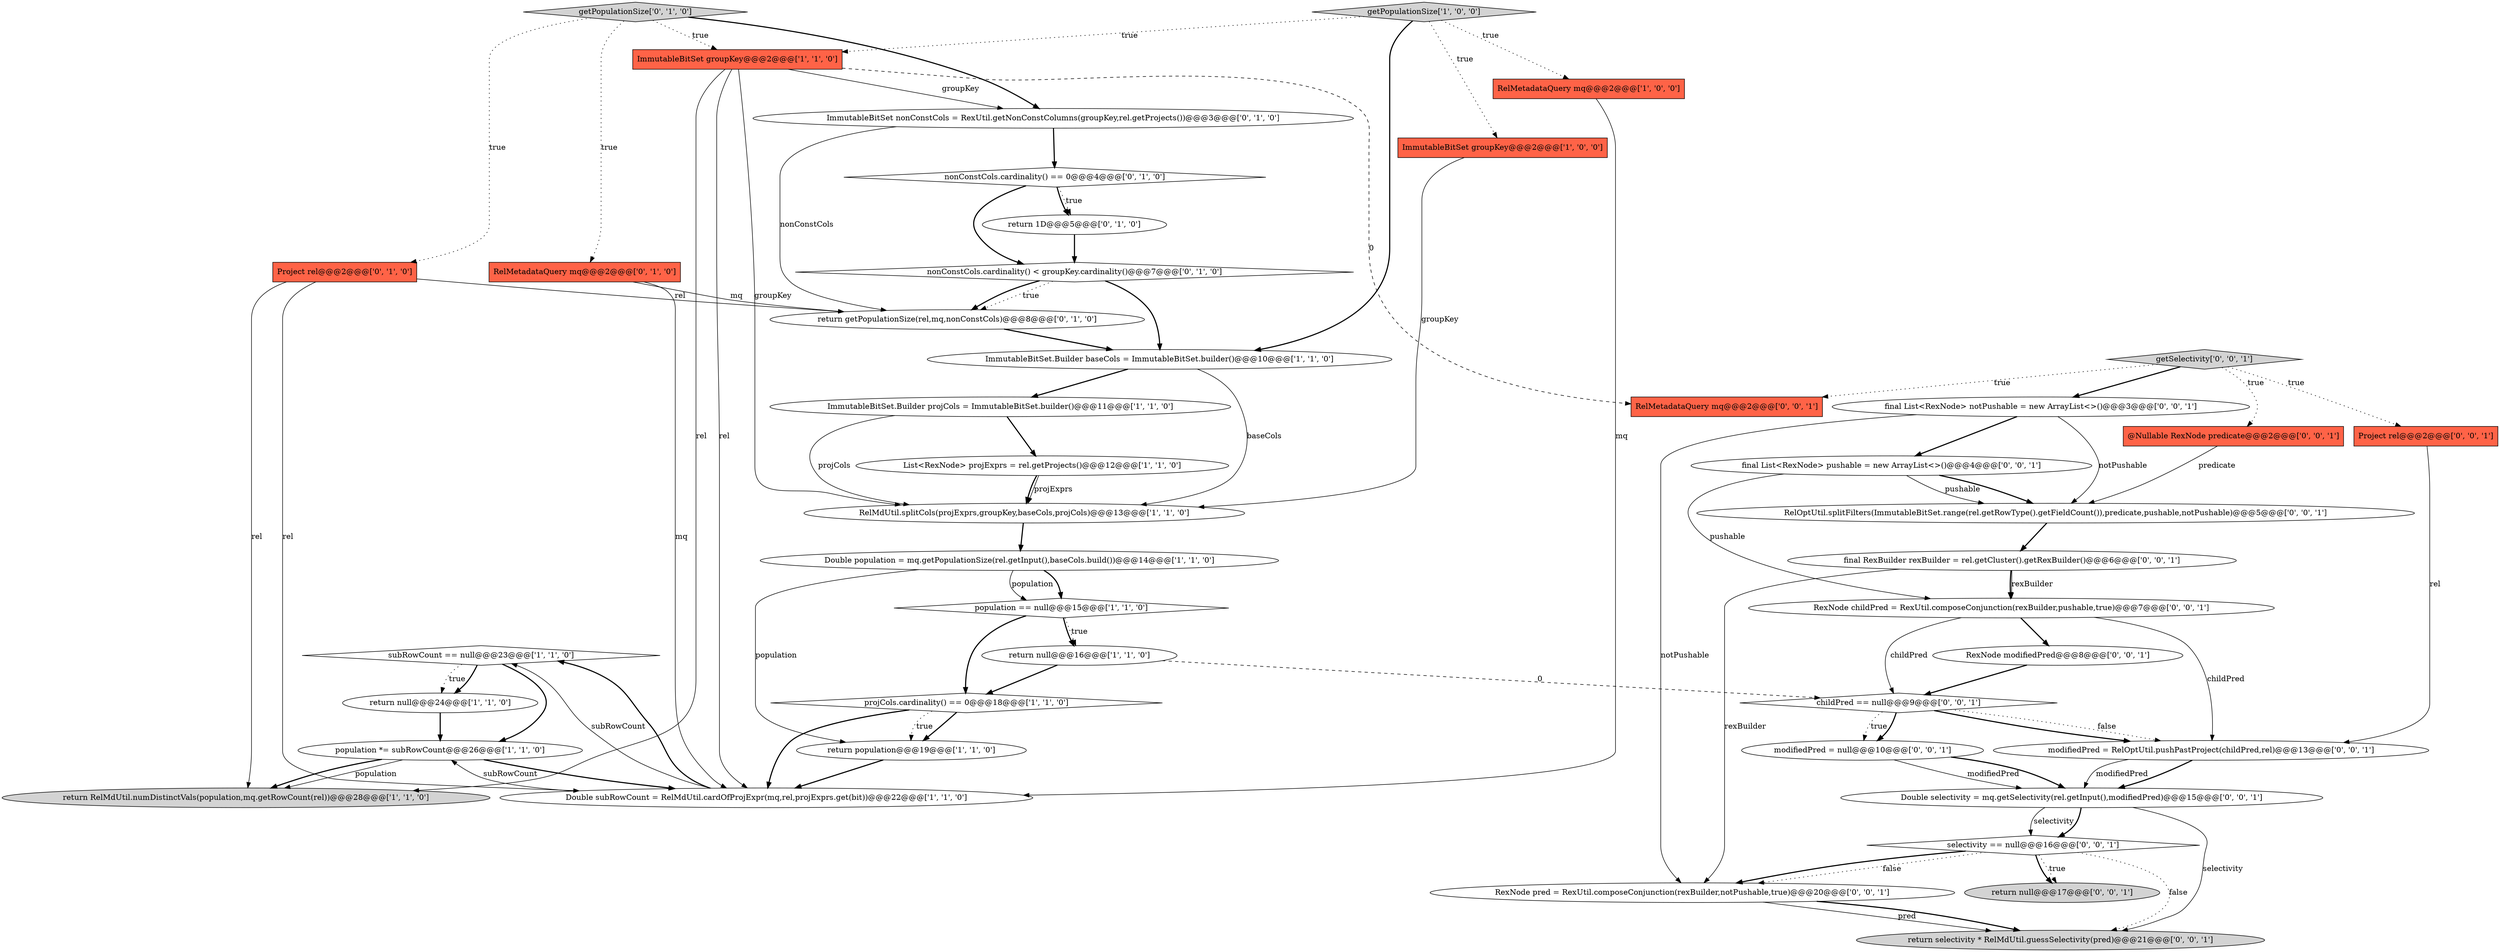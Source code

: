 digraph {
17 [style = filled, label = "subRowCount == null@@@23@@@['1', '1', '0']", fillcolor = white, shape = diamond image = "AAA0AAABBB1BBB"];
36 [style = filled, label = "final RexBuilder rexBuilder = rel.getCluster().getRexBuilder()@@@6@@@['0', '0', '1']", fillcolor = white, shape = ellipse image = "AAA0AAABBB3BBB"];
2 [style = filled, label = "RelMetadataQuery mq@@@2@@@['1', '0', '0']", fillcolor = tomato, shape = box image = "AAA0AAABBB1BBB"];
4 [style = filled, label = "return population@@@19@@@['1', '1', '0']", fillcolor = white, shape = ellipse image = "AAA0AAABBB1BBB"];
1 [style = filled, label = "projCols.cardinality() == 0@@@18@@@['1', '1', '0']", fillcolor = white, shape = diamond image = "AAA0AAABBB1BBB"];
9 [style = filled, label = "ImmutableBitSet.Builder baseCols = ImmutableBitSet.builder()@@@10@@@['1', '1', '0']", fillcolor = white, shape = ellipse image = "AAA0AAABBB1BBB"];
20 [style = filled, label = "nonConstCols.cardinality() < groupKey.cardinality()@@@7@@@['0', '1', '0']", fillcolor = white, shape = diamond image = "AAA1AAABBB2BBB"];
26 [style = filled, label = "final List<RexNode> notPushable = new ArrayList<>()@@@3@@@['0', '0', '1']", fillcolor = white, shape = ellipse image = "AAA0AAABBB3BBB"];
28 [style = filled, label = "modifiedPred = null@@@10@@@['0', '0', '1']", fillcolor = white, shape = ellipse image = "AAA0AAABBB3BBB"];
6 [style = filled, label = "ImmutableBitSet groupKey@@@2@@@['1', '0', '0']", fillcolor = tomato, shape = box image = "AAA0AAABBB1BBB"];
11 [style = filled, label = "getPopulationSize['1', '0', '0']", fillcolor = lightgray, shape = diamond image = "AAA0AAABBB1BBB"];
5 [style = filled, label = "Double subRowCount = RelMdUtil.cardOfProjExpr(mq,rel,projExprs.get(bit))@@@22@@@['1', '1', '0']", fillcolor = white, shape = ellipse image = "AAA0AAABBB1BBB"];
25 [style = filled, label = "return getPopulationSize(rel,mq,nonConstCols)@@@8@@@['0', '1', '0']", fillcolor = white, shape = ellipse image = "AAA1AAABBB2BBB"];
40 [style = filled, label = "RelOptUtil.splitFilters(ImmutableBitSet.range(rel.getRowType().getFieldCount()),predicate,pushable,notPushable)@@@5@@@['0', '0', '1']", fillcolor = white, shape = ellipse image = "AAA0AAABBB3BBB"];
8 [style = filled, label = "RelMdUtil.splitCols(projExprs,groupKey,baseCols,projCols)@@@13@@@['1', '1', '0']", fillcolor = white, shape = ellipse image = "AAA0AAABBB1BBB"];
31 [style = filled, label = "RexNode childPred = RexUtil.composeConjunction(rexBuilder,pushable,true)@@@7@@@['0', '0', '1']", fillcolor = white, shape = ellipse image = "AAA0AAABBB3BBB"];
38 [style = filled, label = "return selectivity * RelMdUtil.guessSelectivity(pred)@@@21@@@['0', '0', '1']", fillcolor = lightgray, shape = ellipse image = "AAA0AAABBB3BBB"];
0 [style = filled, label = "return null@@@16@@@['1', '1', '0']", fillcolor = white, shape = ellipse image = "AAA0AAABBB1BBB"];
27 [style = filled, label = "childPred == null@@@9@@@['0', '0', '1']", fillcolor = white, shape = diamond image = "AAA0AAABBB3BBB"];
13 [style = filled, label = "population *= subRowCount@@@26@@@['1', '1', '0']", fillcolor = white, shape = ellipse image = "AAA0AAABBB1BBB"];
39 [style = filled, label = "RexNode pred = RexUtil.composeConjunction(rexBuilder,notPushable,true)@@@20@@@['0', '0', '1']", fillcolor = white, shape = ellipse image = "AAA0AAABBB3BBB"];
24 [style = filled, label = "getPopulationSize['0', '1', '0']", fillcolor = lightgray, shape = diamond image = "AAA0AAABBB2BBB"];
12 [style = filled, label = "List<RexNode> projExprs = rel.getProjects()@@@12@@@['1', '1', '0']", fillcolor = white, shape = ellipse image = "AAA0AAABBB1BBB"];
43 [style = filled, label = "modifiedPred = RelOptUtil.pushPastProject(childPred,rel)@@@13@@@['0', '0', '1']", fillcolor = white, shape = ellipse image = "AAA0AAABBB3BBB"];
15 [style = filled, label = "return RelMdUtil.numDistinctVals(population,mq.getRowCount(rel))@@@28@@@['1', '1', '0']", fillcolor = lightgray, shape = ellipse image = "AAA0AAABBB1BBB"];
34 [style = filled, label = "selectivity == null@@@16@@@['0', '0', '1']", fillcolor = white, shape = diamond image = "AAA0AAABBB3BBB"];
35 [style = filled, label = "final List<RexNode> pushable = new ArrayList<>()@@@4@@@['0', '0', '1']", fillcolor = white, shape = ellipse image = "AAA0AAABBB3BBB"];
21 [style = filled, label = "ImmutableBitSet nonConstCols = RexUtil.getNonConstColumns(groupKey,rel.getProjects())@@@3@@@['0', '1', '0']", fillcolor = white, shape = ellipse image = "AAA1AAABBB2BBB"];
41 [style = filled, label = "RelMetadataQuery mq@@@2@@@['0', '0', '1']", fillcolor = tomato, shape = box image = "AAA0AAABBB3BBB"];
14 [style = filled, label = "ImmutableBitSet groupKey@@@2@@@['1', '1', '0']", fillcolor = tomato, shape = box image = "AAA0AAABBB1BBB"];
18 [style = filled, label = "RelMetadataQuery mq@@@2@@@['0', '1', '0']", fillcolor = tomato, shape = box image = "AAA0AAABBB2BBB"];
22 [style = filled, label = "nonConstCols.cardinality() == 0@@@4@@@['0', '1', '0']", fillcolor = white, shape = diamond image = "AAA1AAABBB2BBB"];
16 [style = filled, label = "population == null@@@15@@@['1', '1', '0']", fillcolor = white, shape = diamond image = "AAA0AAABBB1BBB"];
30 [style = filled, label = "@Nullable RexNode predicate@@@2@@@['0', '0', '1']", fillcolor = tomato, shape = box image = "AAA0AAABBB3BBB"];
3 [style = filled, label = "ImmutableBitSet.Builder projCols = ImmutableBitSet.builder()@@@11@@@['1', '1', '0']", fillcolor = white, shape = ellipse image = "AAA0AAABBB1BBB"];
7 [style = filled, label = "Double population = mq.getPopulationSize(rel.getInput(),baseCols.build())@@@14@@@['1', '1', '0']", fillcolor = white, shape = ellipse image = "AAA0AAABBB1BBB"];
19 [style = filled, label = "return 1D@@@5@@@['0', '1', '0']", fillcolor = white, shape = ellipse image = "AAA1AAABBB2BBB"];
10 [style = filled, label = "return null@@@24@@@['1', '1', '0']", fillcolor = white, shape = ellipse image = "AAA0AAABBB1BBB"];
33 [style = filled, label = "Project rel@@@2@@@['0', '0', '1']", fillcolor = tomato, shape = box image = "AAA0AAABBB3BBB"];
23 [style = filled, label = "Project rel@@@2@@@['0', '1', '0']", fillcolor = tomato, shape = box image = "AAA0AAABBB2BBB"];
42 [style = filled, label = "RexNode modifiedPred@@@8@@@['0', '0', '1']", fillcolor = white, shape = ellipse image = "AAA0AAABBB3BBB"];
37 [style = filled, label = "return null@@@17@@@['0', '0', '1']", fillcolor = lightgray, shape = ellipse image = "AAA0AAABBB3BBB"];
29 [style = filled, label = "Double selectivity = mq.getSelectivity(rel.getInput(),modifiedPred)@@@15@@@['0', '0', '1']", fillcolor = white, shape = ellipse image = "AAA0AAABBB3BBB"];
32 [style = filled, label = "getSelectivity['0', '0', '1']", fillcolor = lightgray, shape = diamond image = "AAA0AAABBB3BBB"];
24->21 [style = bold, label=""];
20->25 [style = dotted, label="true"];
26->40 [style = solid, label="notPushable"];
21->22 [style = bold, label=""];
26->35 [style = bold, label=""];
29->34 [style = solid, label="selectivity"];
13->15 [style = solid, label="population"];
16->0 [style = bold, label=""];
34->39 [style = dotted, label="false"];
32->30 [style = dotted, label="true"];
22->20 [style = bold, label=""];
39->38 [style = solid, label="pred"];
6->8 [style = solid, label="groupKey"];
9->8 [style = solid, label="baseCols"];
20->25 [style = bold, label=""];
5->17 [style = bold, label=""];
16->1 [style = bold, label=""];
28->29 [style = solid, label="modifiedPred"];
35->31 [style = solid, label="pushable"];
16->0 [style = dotted, label="true"];
17->13 [style = bold, label=""];
36->39 [style = solid, label="rexBuilder"];
23->5 [style = solid, label="rel"];
2->5 [style = solid, label="mq"];
35->40 [style = solid, label="pushable"];
21->25 [style = solid, label="nonConstCols"];
27->28 [style = dotted, label="true"];
18->5 [style = solid, label="mq"];
28->29 [style = bold, label=""];
14->41 [style = dashed, label="0"];
1->5 [style = bold, label=""];
35->40 [style = bold, label=""];
12->8 [style = solid, label="projExprs"];
29->38 [style = solid, label="selectivity"];
27->28 [style = bold, label=""];
7->16 [style = bold, label=""];
43->29 [style = bold, label=""];
34->38 [style = dotted, label="false"];
36->31 [style = solid, label="rexBuilder"];
23->25 [style = solid, label="rel"];
7->4 [style = solid, label="population"];
31->27 [style = solid, label="childPred"];
24->23 [style = dotted, label="true"];
14->21 [style = solid, label="groupKey"];
11->14 [style = dotted, label="true"];
11->6 [style = dotted, label="true"];
1->4 [style = bold, label=""];
25->9 [style = bold, label=""];
34->39 [style = bold, label=""];
1->4 [style = dotted, label="true"];
7->16 [style = solid, label="population"];
31->43 [style = solid, label="childPred"];
13->5 [style = bold, label=""];
22->19 [style = bold, label=""];
42->27 [style = bold, label=""];
13->15 [style = bold, label=""];
11->2 [style = dotted, label="true"];
14->5 [style = solid, label="rel"];
24->14 [style = dotted, label="true"];
5->13 [style = solid, label="subRowCount"];
14->8 [style = solid, label="groupKey"];
32->41 [style = dotted, label="true"];
32->26 [style = bold, label=""];
32->33 [style = dotted, label="true"];
10->13 [style = bold, label=""];
17->10 [style = dotted, label="true"];
3->12 [style = bold, label=""];
3->8 [style = solid, label="projCols"];
8->7 [style = bold, label=""];
20->9 [style = bold, label=""];
14->15 [style = solid, label="rel"];
12->8 [style = bold, label=""];
30->40 [style = solid, label="predicate"];
26->39 [style = solid, label="notPushable"];
24->18 [style = dotted, label="true"];
22->19 [style = dotted, label="true"];
40->36 [style = bold, label=""];
0->27 [style = dashed, label="0"];
19->20 [style = bold, label=""];
4->5 [style = bold, label=""];
39->38 [style = bold, label=""];
9->3 [style = bold, label=""];
27->43 [style = dotted, label="false"];
11->9 [style = bold, label=""];
43->29 [style = solid, label="modifiedPred"];
0->1 [style = bold, label=""];
33->43 [style = solid, label="rel"];
29->34 [style = bold, label=""];
31->42 [style = bold, label=""];
18->25 [style = solid, label="mq"];
36->31 [style = bold, label=""];
23->15 [style = solid, label="rel"];
27->43 [style = bold, label=""];
34->37 [style = dotted, label="true"];
5->17 [style = solid, label="subRowCount"];
34->37 [style = bold, label=""];
17->10 [style = bold, label=""];
}
